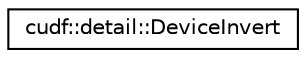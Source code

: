 digraph "Graphical Class Hierarchy"
{
 // LATEX_PDF_SIZE
  edge [fontname="Helvetica",fontsize="10",labelfontname="Helvetica",labelfontsize="10"];
  node [fontname="Helvetica",fontsize="10",shape=record];
  rankdir="LR";
  Node0 [label="cudf::detail::DeviceInvert",height=0.2,width=0.4,color="black", fillcolor="white", style="filled",URL="$structcudf_1_1detail_1_1DeviceInvert.html",tooltip=" "];
}
